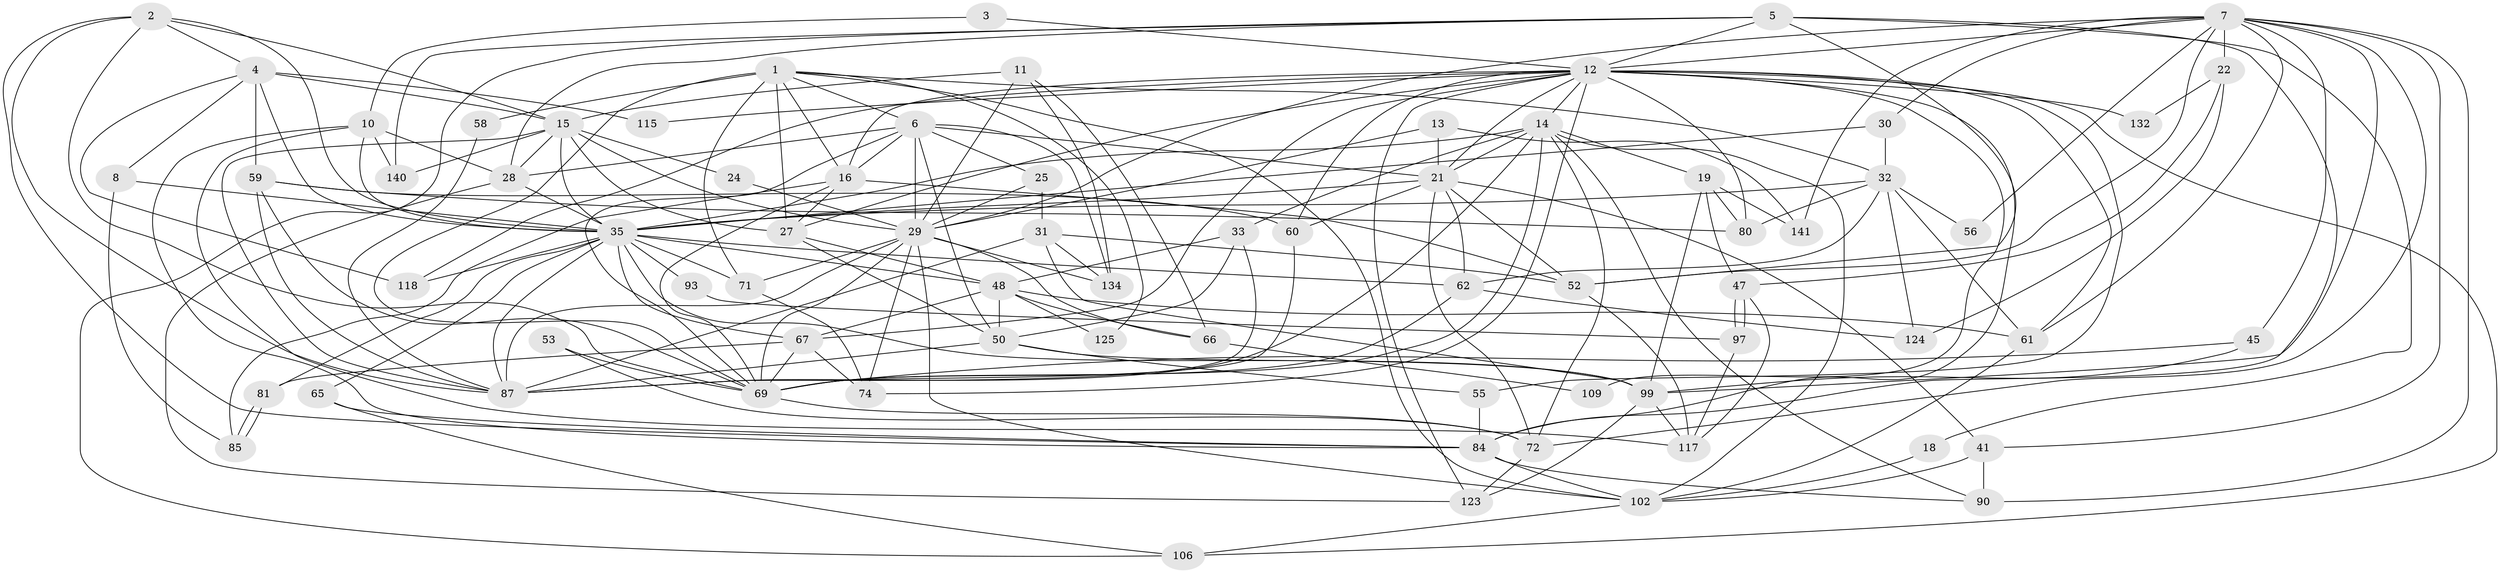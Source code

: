 // original degree distribution, {6: 0.09722222222222222, 4: 0.3263888888888889, 2: 0.11805555555555555, 3: 0.2638888888888889, 5: 0.14583333333333334, 8: 0.013888888888888888, 7: 0.034722222222222224}
// Generated by graph-tools (version 1.1) at 2025/15/03/09/25 04:15:15]
// undirected, 72 vertices, 201 edges
graph export_dot {
graph [start="1"]
  node [color=gray90,style=filled];
  1 [super="+36"];
  2 [super="+137"];
  3;
  4 [super="+20+105"];
  5 [super="+17+9"];
  6 [super="+68+116"];
  7 [super="+82+100"];
  8;
  10 [super="+49"];
  11 [super="+143+83"];
  12 [super="+104+26+113+76"];
  13;
  14 [super="+23"];
  15 [super="+108+34"];
  16 [super="+129+73"];
  18;
  19 [super="+38"];
  21 [super="+122+43"];
  22;
  24 [super="+44"];
  25;
  27 [super="+40"];
  28 [super="+98"];
  29 [super="+42+64+107"];
  30;
  31;
  32 [super="+37+39"];
  33 [super="+111"];
  35 [super="+51+86+46"];
  41 [super="+63"];
  45;
  47;
  48 [super="+57"];
  50 [super="+128"];
  52 [super="+78+112"];
  53;
  55 [super="+136"];
  56;
  58;
  59 [super="+89"];
  60;
  61 [super="+79"];
  62;
  65;
  66;
  67 [super="+94"];
  69 [super="+70+75"];
  71 [super="+133"];
  72 [super="+138"];
  74 [super="+103"];
  80;
  81;
  84 [super="+88"];
  85;
  87 [super="+92+120"];
  90 [super="+91"];
  93;
  97;
  99 [super="+121"];
  102 [super="+110+119"];
  106;
  109;
  115;
  117;
  118;
  123;
  124;
  125;
  132;
  134;
  140;
  141;
  1 -- 58;
  1 -- 71 [weight=2];
  1 -- 27 [weight=2];
  1 -- 16;
  1 -- 32;
  1 -- 69;
  1 -- 6;
  1 -- 102;
  1 -- 125;
  2 -- 84;
  2 -- 69;
  2 -- 4;
  2 -- 35;
  2 -- 87;
  2 -- 15;
  3 -- 10;
  3 -- 12;
  4 -- 115;
  4 -- 35;
  4 -- 59;
  4 -- 8;
  4 -- 118;
  4 -- 15;
  5 -- 28;
  5 -- 18;
  5 -- 106;
  5 -- 140;
  5 -- 12;
  5 -- 52 [weight=2];
  5 -- 84;
  6 -- 25;
  6 -- 50;
  6 -- 21;
  6 -- 134;
  6 -- 28;
  6 -- 69;
  6 -- 29;
  6 -- 16;
  7 -- 61;
  7 -- 56 [weight=2];
  7 -- 90 [weight=3];
  7 -- 72;
  7 -- 141;
  7 -- 99;
  7 -- 45;
  7 -- 52;
  7 -- 22;
  7 -- 30;
  7 -- 12;
  7 -- 29 [weight=2];
  7 -- 41;
  8 -- 85;
  8 -- 35;
  10 -- 140;
  10 -- 84;
  10 -- 28;
  10 -- 117;
  10 -- 35;
  11 -- 66;
  11 -- 15;
  11 -- 29;
  11 -- 134;
  12 -- 16;
  12 -- 21;
  12 -- 118;
  12 -- 109;
  12 -- 80 [weight=2];
  12 -- 106;
  12 -- 115;
  12 -- 132;
  12 -- 55;
  12 -- 67;
  12 -- 74;
  12 -- 123;
  12 -- 14;
  12 -- 84;
  12 -- 27;
  12 -- 60;
  12 -- 61;
  13 -- 29;
  13 -- 141;
  13 -- 21;
  14 -- 19;
  14 -- 90 [weight=2];
  14 -- 33;
  14 -- 35 [weight=2];
  14 -- 69;
  14 -- 102;
  14 -- 72;
  14 -- 21;
  14 -- 87;
  15 -- 140;
  15 -- 35;
  15 -- 87;
  15 -- 27;
  15 -- 28;
  15 -- 24;
  15 -- 29 [weight=2];
  16 -- 85;
  16 -- 27;
  16 -- 52;
  16 -- 69;
  18 -- 102;
  19 -- 47;
  19 -- 80;
  19 -- 99;
  19 -- 141;
  21 -- 62;
  21 -- 72;
  21 -- 60;
  21 -- 41;
  21 -- 52;
  21 -- 35;
  22 -- 47;
  22 -- 124;
  22 -- 132;
  24 -- 29 [weight=2];
  25 -- 31;
  25 -- 29;
  27 -- 50;
  27 -- 48;
  28 -- 123;
  28 -- 35;
  29 -- 134;
  29 -- 87;
  29 -- 74;
  29 -- 69;
  29 -- 102;
  29 -- 66;
  29 -- 71;
  30 -- 32;
  30 -- 35;
  31 -- 87;
  31 -- 134;
  31 -- 99;
  31 -- 52;
  32 -- 56;
  32 -- 62;
  32 -- 80;
  32 -- 61;
  32 -- 35;
  32 -- 124;
  33 -- 87 [weight=2];
  33 -- 50;
  33 -- 48;
  35 -- 99;
  35 -- 118;
  35 -- 81;
  35 -- 48;
  35 -- 67;
  35 -- 65 [weight=2];
  35 -- 62;
  35 -- 93;
  35 -- 87;
  35 -- 71;
  41 -- 90;
  41 -- 102;
  45 -- 99;
  45 -- 69;
  47 -- 117;
  47 -- 97;
  47 -- 97;
  48 -- 125;
  48 -- 67;
  48 -- 50;
  48 -- 66;
  48 -- 61;
  50 -- 99;
  50 -- 87;
  50 -- 55;
  52 -- 117;
  53 -- 72;
  53 -- 69;
  55 -- 84;
  58 -- 87;
  59 -- 87;
  59 -- 69;
  59 -- 80;
  59 -- 60;
  60 -- 69;
  61 -- 102;
  62 -- 124;
  62 -- 69;
  65 -- 106;
  65 -- 84;
  66 -- 109;
  67 -- 81;
  67 -- 74;
  67 -- 69;
  69 -- 72;
  71 -- 74;
  72 -- 123;
  81 -- 85;
  81 -- 85;
  84 -- 90;
  84 -- 102;
  93 -- 97;
  97 -- 117;
  99 -- 117;
  99 -- 123;
  102 -- 106;
}
